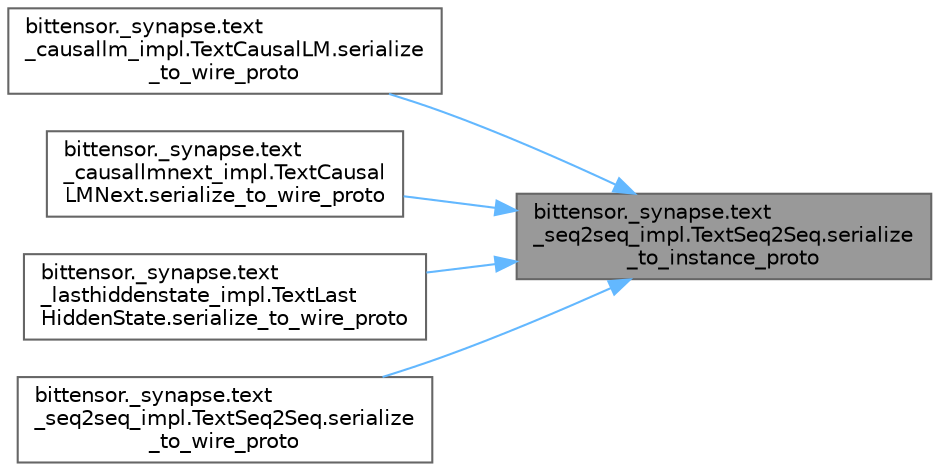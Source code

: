 digraph "bittensor._synapse.text_seq2seq_impl.TextSeq2Seq.serialize_to_instance_proto"
{
 // LATEX_PDF_SIZE
  bgcolor="transparent";
  edge [fontname=Helvetica,fontsize=10,labelfontname=Helvetica,labelfontsize=10];
  node [fontname=Helvetica,fontsize=10,shape=box,height=0.2,width=0.4];
  rankdir="RL";
  Node1 [label="bittensor._synapse.text\l_seq2seq_impl.TextSeq2Seq.serialize\l_to_instance_proto",height=0.2,width=0.4,color="gray40", fillcolor="grey60", style="filled", fontcolor="black",tooltip=" "];
  Node1 -> Node2 [dir="back",color="steelblue1",style="solid"];
  Node2 [label="bittensor._synapse.text\l_causallm_impl.TextCausalLM.serialize\l_to_wire_proto",height=0.2,width=0.4,color="grey40", fillcolor="white", style="filled",URL="$classbittensor_1_1__synapse_1_1text__causallm__impl_1_1_text_causal_l_m.html#ad9952f1aff2d650102cd64d9fc45d216",tooltip=" "];
  Node1 -> Node3 [dir="back",color="steelblue1",style="solid"];
  Node3 [label="bittensor._synapse.text\l_causallmnext_impl.TextCausal\lLMNext.serialize_to_wire_proto",height=0.2,width=0.4,color="grey40", fillcolor="white", style="filled",URL="$classbittensor_1_1__synapse_1_1text__causallmnext__impl_1_1_text_causal_l_m_next.html#a5e95672266c3ac309400b0daa7e19d8d",tooltip=" "];
  Node1 -> Node4 [dir="back",color="steelblue1",style="solid"];
  Node4 [label="bittensor._synapse.text\l_lasthiddenstate_impl.TextLast\lHiddenState.serialize_to_wire_proto",height=0.2,width=0.4,color="grey40", fillcolor="white", style="filled",URL="$classbittensor_1_1__synapse_1_1text__lasthiddenstate__impl_1_1_text_last_hidden_state.html#aac990de9b5ecbd45acd54c2116304a31",tooltip=" "];
  Node1 -> Node5 [dir="back",color="steelblue1",style="solid"];
  Node5 [label="bittensor._synapse.text\l_seq2seq_impl.TextSeq2Seq.serialize\l_to_wire_proto",height=0.2,width=0.4,color="grey40", fillcolor="white", style="filled",URL="$classbittensor_1_1__synapse_1_1text__seq2seq__impl_1_1_text_seq2_seq.html#a017c5036826ffb2d75d963d2fe3f5be5",tooltip=" "];
}
